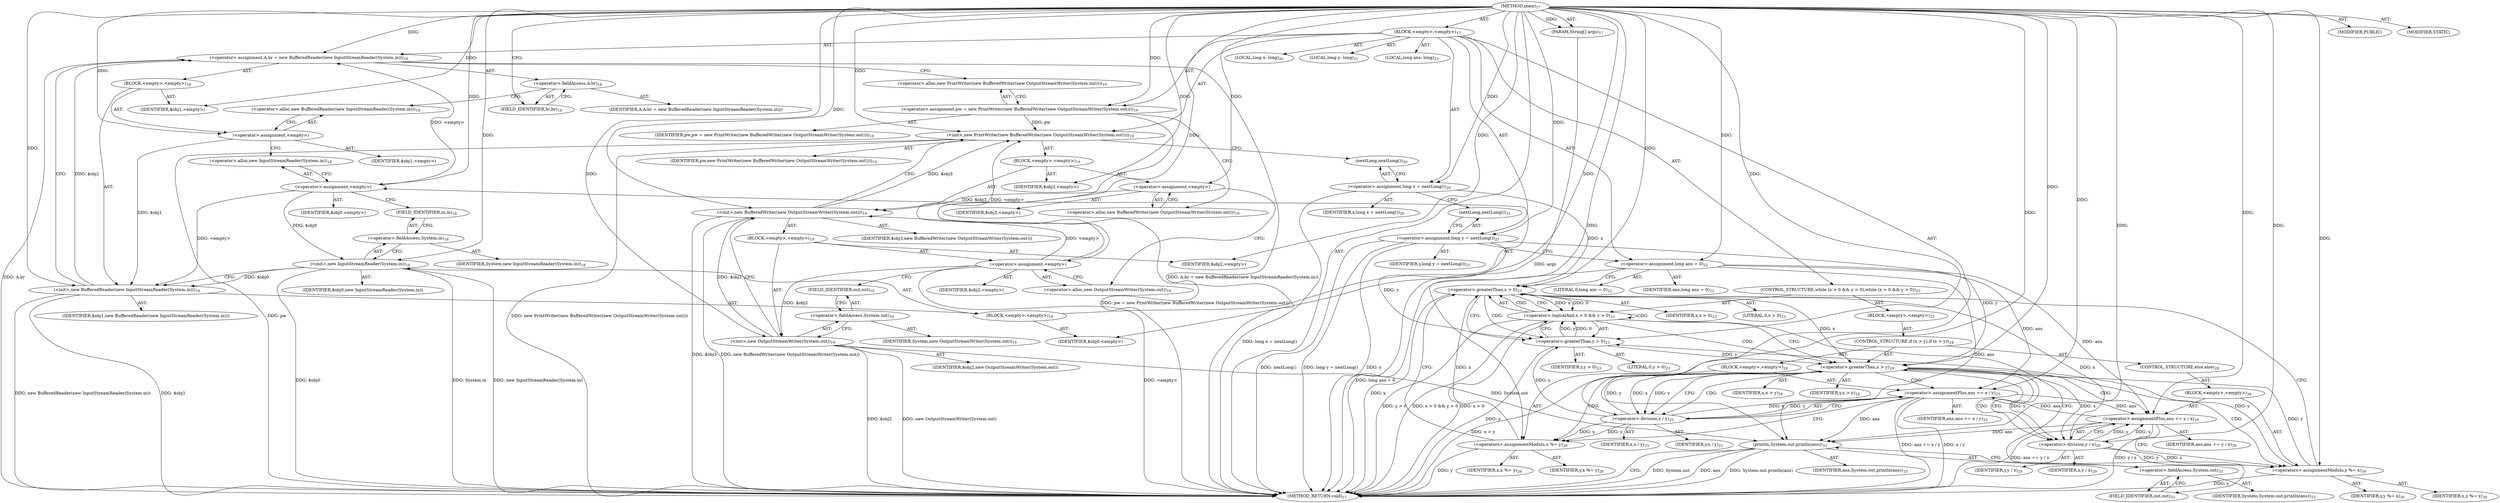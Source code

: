 digraph "main" {  
"21" [label = <(METHOD,main)<SUB>17</SUB>> ]
"22" [label = <(PARAM,String[] args)<SUB>17</SUB>> ]
"23" [label = <(BLOCK,&lt;empty&gt;,&lt;empty&gt;)<SUB>17</SUB>> ]
"24" [label = <(&lt;operator&gt;.assignment,A.br = new BufferedReader(new InputStreamReader(System.in)))<SUB>18</SUB>> ]
"25" [label = <(&lt;operator&gt;.fieldAccess,A.br)<SUB>18</SUB>> ]
"26" [label = <(IDENTIFIER,A,A.br = new BufferedReader(new InputStreamReader(System.in)))> ]
"27" [label = <(FIELD_IDENTIFIER,br,br)<SUB>18</SUB>> ]
"28" [label = <(BLOCK,&lt;empty&gt;,&lt;empty&gt;)<SUB>18</SUB>> ]
"29" [label = <(&lt;operator&gt;.assignment,&lt;empty&gt;)> ]
"30" [label = <(IDENTIFIER,$obj1,&lt;empty&gt;)> ]
"31" [label = <(&lt;operator&gt;.alloc,new BufferedReader(new InputStreamReader(System.in)))<SUB>18</SUB>> ]
"32" [label = <(&lt;init&gt;,new BufferedReader(new InputStreamReader(System.in)))<SUB>18</SUB>> ]
"33" [label = <(IDENTIFIER,$obj1,new BufferedReader(new InputStreamReader(System.in)))> ]
"34" [label = <(BLOCK,&lt;empty&gt;,&lt;empty&gt;)<SUB>18</SUB>> ]
"35" [label = <(&lt;operator&gt;.assignment,&lt;empty&gt;)> ]
"36" [label = <(IDENTIFIER,$obj0,&lt;empty&gt;)> ]
"37" [label = <(&lt;operator&gt;.alloc,new InputStreamReader(System.in))<SUB>18</SUB>> ]
"38" [label = <(&lt;init&gt;,new InputStreamReader(System.in))<SUB>18</SUB>> ]
"39" [label = <(IDENTIFIER,$obj0,new InputStreamReader(System.in))> ]
"40" [label = <(&lt;operator&gt;.fieldAccess,System.in)<SUB>18</SUB>> ]
"41" [label = <(IDENTIFIER,System,new InputStreamReader(System.in))<SUB>18</SUB>> ]
"42" [label = <(FIELD_IDENTIFIER,in,in)<SUB>18</SUB>> ]
"43" [label = <(IDENTIFIER,$obj0,&lt;empty&gt;)> ]
"44" [label = <(IDENTIFIER,$obj1,&lt;empty&gt;)> ]
"45" [label = <(&lt;operator&gt;.assignment,pw = new PrintWriter(new BufferedWriter(new OutputStreamWriter(System.out))))<SUB>19</SUB>> ]
"46" [label = <(IDENTIFIER,pw,pw = new PrintWriter(new BufferedWriter(new OutputStreamWriter(System.out))))<SUB>19</SUB>> ]
"47" [label = <(&lt;operator&gt;.alloc,new PrintWriter(new BufferedWriter(new OutputStreamWriter(System.out))))<SUB>19</SUB>> ]
"48" [label = <(&lt;init&gt;,new PrintWriter(new BufferedWriter(new OutputStreamWriter(System.out))))<SUB>19</SUB>> ]
"49" [label = <(IDENTIFIER,pw,new PrintWriter(new BufferedWriter(new OutputStreamWriter(System.out))))<SUB>19</SUB>> ]
"50" [label = <(BLOCK,&lt;empty&gt;,&lt;empty&gt;)<SUB>19</SUB>> ]
"51" [label = <(&lt;operator&gt;.assignment,&lt;empty&gt;)> ]
"52" [label = <(IDENTIFIER,$obj3,&lt;empty&gt;)> ]
"53" [label = <(&lt;operator&gt;.alloc,new BufferedWriter(new OutputStreamWriter(System.out)))<SUB>19</SUB>> ]
"54" [label = <(&lt;init&gt;,new BufferedWriter(new OutputStreamWriter(System.out)))<SUB>19</SUB>> ]
"55" [label = <(IDENTIFIER,$obj3,new BufferedWriter(new OutputStreamWriter(System.out)))> ]
"56" [label = <(BLOCK,&lt;empty&gt;,&lt;empty&gt;)<SUB>19</SUB>> ]
"57" [label = <(&lt;operator&gt;.assignment,&lt;empty&gt;)> ]
"58" [label = <(IDENTIFIER,$obj2,&lt;empty&gt;)> ]
"59" [label = <(&lt;operator&gt;.alloc,new OutputStreamWriter(System.out))<SUB>19</SUB>> ]
"60" [label = <(&lt;init&gt;,new OutputStreamWriter(System.out))<SUB>19</SUB>> ]
"61" [label = <(IDENTIFIER,$obj2,new OutputStreamWriter(System.out))> ]
"62" [label = <(&lt;operator&gt;.fieldAccess,System.out)<SUB>19</SUB>> ]
"63" [label = <(IDENTIFIER,System,new OutputStreamWriter(System.out))<SUB>19</SUB>> ]
"64" [label = <(FIELD_IDENTIFIER,out,out)<SUB>19</SUB>> ]
"65" [label = <(IDENTIFIER,$obj2,&lt;empty&gt;)> ]
"66" [label = <(IDENTIFIER,$obj3,&lt;empty&gt;)> ]
"67" [label = <(LOCAL,long x: long)<SUB>20</SUB>> ]
"68" [label = <(&lt;operator&gt;.assignment,long x = nextLong())<SUB>20</SUB>> ]
"69" [label = <(IDENTIFIER,x,long x = nextLong())<SUB>20</SUB>> ]
"70" [label = <(nextLong,nextLong())<SUB>20</SUB>> ]
"71" [label = <(LOCAL,long y: long)<SUB>21</SUB>> ]
"72" [label = <(&lt;operator&gt;.assignment,long y = nextLong())<SUB>21</SUB>> ]
"73" [label = <(IDENTIFIER,y,long y = nextLong())<SUB>21</SUB>> ]
"74" [label = <(nextLong,nextLong())<SUB>21</SUB>> ]
"75" [label = <(LOCAL,long ans: long)<SUB>22</SUB>> ]
"76" [label = <(&lt;operator&gt;.assignment,long ans = 0)<SUB>22</SUB>> ]
"77" [label = <(IDENTIFIER,ans,long ans = 0)<SUB>22</SUB>> ]
"78" [label = <(LITERAL,0,long ans = 0)<SUB>22</SUB>> ]
"79" [label = <(CONTROL_STRUCTURE,while (x &gt; 0 &amp;&amp; y &gt; 0),while (x &gt; 0 &amp;&amp; y &gt; 0))<SUB>23</SUB>> ]
"80" [label = <(&lt;operator&gt;.logicalAnd,x &gt; 0 &amp;&amp; y &gt; 0)<SUB>23</SUB>> ]
"81" [label = <(&lt;operator&gt;.greaterThan,x &gt; 0)<SUB>23</SUB>> ]
"82" [label = <(IDENTIFIER,x,x &gt; 0)<SUB>23</SUB>> ]
"83" [label = <(LITERAL,0,x &gt; 0)<SUB>23</SUB>> ]
"84" [label = <(&lt;operator&gt;.greaterThan,y &gt; 0)<SUB>23</SUB>> ]
"85" [label = <(IDENTIFIER,y,y &gt; 0)<SUB>23</SUB>> ]
"86" [label = <(LITERAL,0,y &gt; 0)<SUB>23</SUB>> ]
"87" [label = <(BLOCK,&lt;empty&gt;,&lt;empty&gt;)<SUB>23</SUB>> ]
"88" [label = <(CONTROL_STRUCTURE,if (x &gt; y),if (x &gt; y))<SUB>24</SUB>> ]
"89" [label = <(&lt;operator&gt;.greaterThan,x &gt; y)<SUB>24</SUB>> ]
"90" [label = <(IDENTIFIER,x,x &gt; y)<SUB>24</SUB>> ]
"91" [label = <(IDENTIFIER,y,x &gt; y)<SUB>24</SUB>> ]
"92" [label = <(BLOCK,&lt;empty&gt;,&lt;empty&gt;)<SUB>24</SUB>> ]
"93" [label = <(&lt;operator&gt;.assignmentPlus,ans += x / y)<SUB>25</SUB>> ]
"94" [label = <(IDENTIFIER,ans,ans += x / y)<SUB>25</SUB>> ]
"95" [label = <(&lt;operator&gt;.division,x / y)<SUB>25</SUB>> ]
"96" [label = <(IDENTIFIER,x,x / y)<SUB>25</SUB>> ]
"97" [label = <(IDENTIFIER,y,x / y)<SUB>25</SUB>> ]
"98" [label = <(&lt;operators&gt;.assignmentModulo,x %= y)<SUB>26</SUB>> ]
"99" [label = <(IDENTIFIER,x,x %= y)<SUB>26</SUB>> ]
"100" [label = <(IDENTIFIER,y,x %= y)<SUB>26</SUB>> ]
"101" [label = <(CONTROL_STRUCTURE,else,else)<SUB>28</SUB>> ]
"102" [label = <(BLOCK,&lt;empty&gt;,&lt;empty&gt;)<SUB>28</SUB>> ]
"103" [label = <(&lt;operator&gt;.assignmentPlus,ans += y / x)<SUB>29</SUB>> ]
"104" [label = <(IDENTIFIER,ans,ans += y / x)<SUB>29</SUB>> ]
"105" [label = <(&lt;operator&gt;.division,y / x)<SUB>29</SUB>> ]
"106" [label = <(IDENTIFIER,y,y / x)<SUB>29</SUB>> ]
"107" [label = <(IDENTIFIER,x,y / x)<SUB>29</SUB>> ]
"108" [label = <(&lt;operators&gt;.assignmentModulo,y %= x)<SUB>30</SUB>> ]
"109" [label = <(IDENTIFIER,y,y %= x)<SUB>30</SUB>> ]
"110" [label = <(IDENTIFIER,x,y %= x)<SUB>30</SUB>> ]
"111" [label = <(println,System.out.println(ans))<SUB>33</SUB>> ]
"112" [label = <(&lt;operator&gt;.fieldAccess,System.out)<SUB>33</SUB>> ]
"113" [label = <(IDENTIFIER,System,System.out.println(ans))<SUB>33</SUB>> ]
"114" [label = <(FIELD_IDENTIFIER,out,out)<SUB>33</SUB>> ]
"115" [label = <(IDENTIFIER,ans,System.out.println(ans))<SUB>33</SUB>> ]
"116" [label = <(MODIFIER,PUBLIC)> ]
"117" [label = <(MODIFIER,STATIC)> ]
"118" [label = <(METHOD_RETURN,void)<SUB>17</SUB>> ]
  "21" -> "22"  [ label = "AST: "] 
  "21" -> "23"  [ label = "AST: "] 
  "21" -> "116"  [ label = "AST: "] 
  "21" -> "117"  [ label = "AST: "] 
  "21" -> "118"  [ label = "AST: "] 
  "23" -> "24"  [ label = "AST: "] 
  "23" -> "45"  [ label = "AST: "] 
  "23" -> "48"  [ label = "AST: "] 
  "23" -> "67"  [ label = "AST: "] 
  "23" -> "68"  [ label = "AST: "] 
  "23" -> "71"  [ label = "AST: "] 
  "23" -> "72"  [ label = "AST: "] 
  "23" -> "75"  [ label = "AST: "] 
  "23" -> "76"  [ label = "AST: "] 
  "23" -> "79"  [ label = "AST: "] 
  "23" -> "111"  [ label = "AST: "] 
  "24" -> "25"  [ label = "AST: "] 
  "24" -> "28"  [ label = "AST: "] 
  "25" -> "26"  [ label = "AST: "] 
  "25" -> "27"  [ label = "AST: "] 
  "28" -> "29"  [ label = "AST: "] 
  "28" -> "32"  [ label = "AST: "] 
  "28" -> "44"  [ label = "AST: "] 
  "29" -> "30"  [ label = "AST: "] 
  "29" -> "31"  [ label = "AST: "] 
  "32" -> "33"  [ label = "AST: "] 
  "32" -> "34"  [ label = "AST: "] 
  "34" -> "35"  [ label = "AST: "] 
  "34" -> "38"  [ label = "AST: "] 
  "34" -> "43"  [ label = "AST: "] 
  "35" -> "36"  [ label = "AST: "] 
  "35" -> "37"  [ label = "AST: "] 
  "38" -> "39"  [ label = "AST: "] 
  "38" -> "40"  [ label = "AST: "] 
  "40" -> "41"  [ label = "AST: "] 
  "40" -> "42"  [ label = "AST: "] 
  "45" -> "46"  [ label = "AST: "] 
  "45" -> "47"  [ label = "AST: "] 
  "48" -> "49"  [ label = "AST: "] 
  "48" -> "50"  [ label = "AST: "] 
  "50" -> "51"  [ label = "AST: "] 
  "50" -> "54"  [ label = "AST: "] 
  "50" -> "66"  [ label = "AST: "] 
  "51" -> "52"  [ label = "AST: "] 
  "51" -> "53"  [ label = "AST: "] 
  "54" -> "55"  [ label = "AST: "] 
  "54" -> "56"  [ label = "AST: "] 
  "56" -> "57"  [ label = "AST: "] 
  "56" -> "60"  [ label = "AST: "] 
  "56" -> "65"  [ label = "AST: "] 
  "57" -> "58"  [ label = "AST: "] 
  "57" -> "59"  [ label = "AST: "] 
  "60" -> "61"  [ label = "AST: "] 
  "60" -> "62"  [ label = "AST: "] 
  "62" -> "63"  [ label = "AST: "] 
  "62" -> "64"  [ label = "AST: "] 
  "68" -> "69"  [ label = "AST: "] 
  "68" -> "70"  [ label = "AST: "] 
  "72" -> "73"  [ label = "AST: "] 
  "72" -> "74"  [ label = "AST: "] 
  "76" -> "77"  [ label = "AST: "] 
  "76" -> "78"  [ label = "AST: "] 
  "79" -> "80"  [ label = "AST: "] 
  "79" -> "87"  [ label = "AST: "] 
  "80" -> "81"  [ label = "AST: "] 
  "80" -> "84"  [ label = "AST: "] 
  "81" -> "82"  [ label = "AST: "] 
  "81" -> "83"  [ label = "AST: "] 
  "84" -> "85"  [ label = "AST: "] 
  "84" -> "86"  [ label = "AST: "] 
  "87" -> "88"  [ label = "AST: "] 
  "88" -> "89"  [ label = "AST: "] 
  "88" -> "92"  [ label = "AST: "] 
  "88" -> "101"  [ label = "AST: "] 
  "89" -> "90"  [ label = "AST: "] 
  "89" -> "91"  [ label = "AST: "] 
  "92" -> "93"  [ label = "AST: "] 
  "92" -> "98"  [ label = "AST: "] 
  "93" -> "94"  [ label = "AST: "] 
  "93" -> "95"  [ label = "AST: "] 
  "95" -> "96"  [ label = "AST: "] 
  "95" -> "97"  [ label = "AST: "] 
  "98" -> "99"  [ label = "AST: "] 
  "98" -> "100"  [ label = "AST: "] 
  "101" -> "102"  [ label = "AST: "] 
  "102" -> "103"  [ label = "AST: "] 
  "102" -> "108"  [ label = "AST: "] 
  "103" -> "104"  [ label = "AST: "] 
  "103" -> "105"  [ label = "AST: "] 
  "105" -> "106"  [ label = "AST: "] 
  "105" -> "107"  [ label = "AST: "] 
  "108" -> "109"  [ label = "AST: "] 
  "108" -> "110"  [ label = "AST: "] 
  "111" -> "112"  [ label = "AST: "] 
  "111" -> "115"  [ label = "AST: "] 
  "112" -> "113"  [ label = "AST: "] 
  "112" -> "114"  [ label = "AST: "] 
  "24" -> "47"  [ label = "CFG: "] 
  "45" -> "53"  [ label = "CFG: "] 
  "48" -> "70"  [ label = "CFG: "] 
  "68" -> "74"  [ label = "CFG: "] 
  "72" -> "76"  [ label = "CFG: "] 
  "76" -> "81"  [ label = "CFG: "] 
  "111" -> "118"  [ label = "CFG: "] 
  "25" -> "31"  [ label = "CFG: "] 
  "47" -> "45"  [ label = "CFG: "] 
  "70" -> "68"  [ label = "CFG: "] 
  "74" -> "72"  [ label = "CFG: "] 
  "80" -> "89"  [ label = "CFG: "] 
  "80" -> "114"  [ label = "CFG: "] 
  "112" -> "111"  [ label = "CFG: "] 
  "27" -> "25"  [ label = "CFG: "] 
  "29" -> "37"  [ label = "CFG: "] 
  "32" -> "24"  [ label = "CFG: "] 
  "51" -> "59"  [ label = "CFG: "] 
  "54" -> "48"  [ label = "CFG: "] 
  "81" -> "80"  [ label = "CFG: "] 
  "81" -> "84"  [ label = "CFG: "] 
  "84" -> "80"  [ label = "CFG: "] 
  "114" -> "112"  [ label = "CFG: "] 
  "31" -> "29"  [ label = "CFG: "] 
  "53" -> "51"  [ label = "CFG: "] 
  "89" -> "95"  [ label = "CFG: "] 
  "89" -> "105"  [ label = "CFG: "] 
  "35" -> "42"  [ label = "CFG: "] 
  "38" -> "32"  [ label = "CFG: "] 
  "57" -> "64"  [ label = "CFG: "] 
  "60" -> "54"  [ label = "CFG: "] 
  "93" -> "98"  [ label = "CFG: "] 
  "98" -> "81"  [ label = "CFG: "] 
  "37" -> "35"  [ label = "CFG: "] 
  "40" -> "38"  [ label = "CFG: "] 
  "59" -> "57"  [ label = "CFG: "] 
  "62" -> "60"  [ label = "CFG: "] 
  "95" -> "93"  [ label = "CFG: "] 
  "103" -> "108"  [ label = "CFG: "] 
  "108" -> "81"  [ label = "CFG: "] 
  "42" -> "40"  [ label = "CFG: "] 
  "64" -> "62"  [ label = "CFG: "] 
  "105" -> "103"  [ label = "CFG: "] 
  "21" -> "27"  [ label = "CFG: "] 
  "22" -> "118"  [ label = "DDG: args"] 
  "24" -> "118"  [ label = "DDG: A.br"] 
  "32" -> "118"  [ label = "DDG: $obj1"] 
  "38" -> "118"  [ label = "DDG: $obj0"] 
  "38" -> "118"  [ label = "DDG: System.in"] 
  "38" -> "118"  [ label = "DDG: new InputStreamReader(System.in)"] 
  "32" -> "118"  [ label = "DDG: new BufferedReader(new InputStreamReader(System.in))"] 
  "24" -> "118"  [ label = "DDG: A.br = new BufferedReader(new InputStreamReader(System.in))"] 
  "45" -> "118"  [ label = "DDG: pw = new PrintWriter(new BufferedWriter(new OutputStreamWriter(System.out)))"] 
  "48" -> "118"  [ label = "DDG: pw"] 
  "54" -> "118"  [ label = "DDG: $obj3"] 
  "57" -> "118"  [ label = "DDG: &lt;empty&gt;"] 
  "60" -> "118"  [ label = "DDG: $obj2"] 
  "60" -> "118"  [ label = "DDG: new OutputStreamWriter(System.out)"] 
  "54" -> "118"  [ label = "DDG: new BufferedWriter(new OutputStreamWriter(System.out))"] 
  "48" -> "118"  [ label = "DDG: new PrintWriter(new BufferedWriter(new OutputStreamWriter(System.out)))"] 
  "68" -> "118"  [ label = "DDG: long x = nextLong()"] 
  "72" -> "118"  [ label = "DDG: y"] 
  "72" -> "118"  [ label = "DDG: nextLong()"] 
  "72" -> "118"  [ label = "DDG: long y = nextLong()"] 
  "76" -> "118"  [ label = "DDG: long ans = 0"] 
  "81" -> "118"  [ label = "DDG: x"] 
  "80" -> "118"  [ label = "DDG: x &gt; 0"] 
  "84" -> "118"  [ label = "DDG: y"] 
  "80" -> "118"  [ label = "DDG: y &gt; 0"] 
  "80" -> "118"  [ label = "DDG: x &gt; 0 &amp;&amp; y &gt; 0"] 
  "111" -> "118"  [ label = "DDG: System.out"] 
  "111" -> "118"  [ label = "DDG: ans"] 
  "111" -> "118"  [ label = "DDG: System.out.println(ans)"] 
  "89" -> "118"  [ label = "DDG: x &gt; y"] 
  "103" -> "118"  [ label = "DDG: y / x"] 
  "103" -> "118"  [ label = "DDG: ans += y / x"] 
  "108" -> "118"  [ label = "DDG: y"] 
  "93" -> "118"  [ label = "DDG: x / y"] 
  "93" -> "118"  [ label = "DDG: ans += x / y"] 
  "98" -> "118"  [ label = "DDG: y"] 
  "21" -> "22"  [ label = "DDG: "] 
  "35" -> "24"  [ label = "DDG: &lt;empty&gt;"] 
  "32" -> "24"  [ label = "DDG: $obj1"] 
  "21" -> "24"  [ label = "DDG: "] 
  "21" -> "45"  [ label = "DDG: "] 
  "21" -> "68"  [ label = "DDG: "] 
  "21" -> "72"  [ label = "DDG: "] 
  "21" -> "76"  [ label = "DDG: "] 
  "45" -> "48"  [ label = "DDG: pw"] 
  "21" -> "48"  [ label = "DDG: "] 
  "57" -> "48"  [ label = "DDG: &lt;empty&gt;"] 
  "54" -> "48"  [ label = "DDG: $obj3"] 
  "60" -> "111"  [ label = "DDG: System.out"] 
  "76" -> "111"  [ label = "DDG: ans"] 
  "103" -> "111"  [ label = "DDG: ans"] 
  "93" -> "111"  [ label = "DDG: ans"] 
  "21" -> "111"  [ label = "DDG: "] 
  "21" -> "29"  [ label = "DDG: "] 
  "21" -> "44"  [ label = "DDG: "] 
  "21" -> "51"  [ label = "DDG: "] 
  "21" -> "66"  [ label = "DDG: "] 
  "81" -> "80"  [ label = "DDG: x"] 
  "81" -> "80"  [ label = "DDG: 0"] 
  "84" -> "80"  [ label = "DDG: y"] 
  "84" -> "80"  [ label = "DDG: 0"] 
  "29" -> "32"  [ label = "DDG: $obj1"] 
  "21" -> "32"  [ label = "DDG: "] 
  "35" -> "32"  [ label = "DDG: &lt;empty&gt;"] 
  "38" -> "32"  [ label = "DDG: $obj0"] 
  "51" -> "54"  [ label = "DDG: $obj3"] 
  "21" -> "54"  [ label = "DDG: "] 
  "57" -> "54"  [ label = "DDG: &lt;empty&gt;"] 
  "60" -> "54"  [ label = "DDG: $obj2"] 
  "68" -> "81"  [ label = "DDG: x"] 
  "98" -> "81"  [ label = "DDG: x"] 
  "21" -> "81"  [ label = "DDG: "] 
  "105" -> "81"  [ label = "DDG: x"] 
  "72" -> "84"  [ label = "DDG: y"] 
  "108" -> "84"  [ label = "DDG: y"] 
  "21" -> "84"  [ label = "DDG: "] 
  "95" -> "84"  [ label = "DDG: y"] 
  "21" -> "35"  [ label = "DDG: "] 
  "21" -> "43"  [ label = "DDG: "] 
  "21" -> "57"  [ label = "DDG: "] 
  "21" -> "65"  [ label = "DDG: "] 
  "81" -> "89"  [ label = "DDG: x"] 
  "21" -> "89"  [ label = "DDG: "] 
  "72" -> "89"  [ label = "DDG: y"] 
  "84" -> "89"  [ label = "DDG: y"] 
  "108" -> "89"  [ label = "DDG: y"] 
  "95" -> "89"  [ label = "DDG: y"] 
  "95" -> "93"  [ label = "DDG: x"] 
  "95" -> "93"  [ label = "DDG: y"] 
  "95" -> "98"  [ label = "DDG: y"] 
  "21" -> "98"  [ label = "DDG: "] 
  "35" -> "38"  [ label = "DDG: $obj0"] 
  "21" -> "38"  [ label = "DDG: "] 
  "57" -> "60"  [ label = "DDG: $obj2"] 
  "21" -> "60"  [ label = "DDG: "] 
  "76" -> "93"  [ label = "DDG: ans"] 
  "103" -> "93"  [ label = "DDG: ans"] 
  "21" -> "93"  [ label = "DDG: "] 
  "95" -> "98"  [ label = "DDG: x"] 
  "105" -> "103"  [ label = "DDG: y"] 
  "105" -> "103"  [ label = "DDG: x"] 
  "105" -> "108"  [ label = "DDG: x"] 
  "21" -> "108"  [ label = "DDG: "] 
  "89" -> "95"  [ label = "DDG: x"] 
  "21" -> "95"  [ label = "DDG: "] 
  "89" -> "95"  [ label = "DDG: y"] 
  "76" -> "103"  [ label = "DDG: ans"] 
  "93" -> "103"  [ label = "DDG: ans"] 
  "21" -> "103"  [ label = "DDG: "] 
  "105" -> "108"  [ label = "DDG: y"] 
  "89" -> "105"  [ label = "DDG: y"] 
  "21" -> "105"  [ label = "DDG: "] 
  "89" -> "105"  [ label = "DDG: x"] 
  "80" -> "80"  [ label = "CDG: "] 
  "80" -> "89"  [ label = "CDG: "] 
  "80" -> "81"  [ label = "CDG: "] 
  "81" -> "84"  [ label = "CDG: "] 
  "89" -> "98"  [ label = "CDG: "] 
  "89" -> "105"  [ label = "CDG: "] 
  "89" -> "103"  [ label = "CDG: "] 
  "89" -> "95"  [ label = "CDG: "] 
  "89" -> "93"  [ label = "CDG: "] 
  "89" -> "108"  [ label = "CDG: "] 
}
